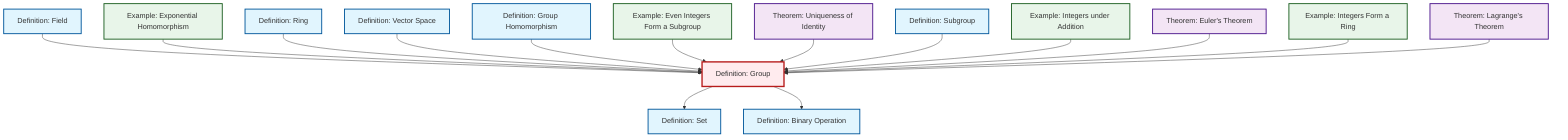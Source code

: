 graph TD
    classDef definition fill:#e1f5fe,stroke:#01579b,stroke-width:2px
    classDef theorem fill:#f3e5f5,stroke:#4a148c,stroke-width:2px
    classDef axiom fill:#fff3e0,stroke:#e65100,stroke-width:2px
    classDef example fill:#e8f5e9,stroke:#1b5e20,stroke-width:2px
    classDef current fill:#ffebee,stroke:#b71c1c,stroke-width:3px
    def-set["Definition: Set"]:::definition
    thm-unique-identity["Theorem: Uniqueness of Identity"]:::theorem
    ex-even-integers-subgroup["Example: Even Integers Form a Subgroup"]:::example
    thm-euler["Theorem: Euler's Theorem"]:::theorem
    def-field["Definition: Field"]:::definition
    thm-lagrange["Theorem: Lagrange's Theorem"]:::theorem
    def-binary-operation["Definition: Binary Operation"]:::definition
    def-homomorphism["Definition: Group Homomorphism"]:::definition
    def-subgroup["Definition: Subgroup"]:::definition
    ex-integers-ring["Example: Integers Form a Ring"]:::example
    def-vector-space["Definition: Vector Space"]:::definition
    def-group["Definition: Group"]:::definition
    ex-exponential-homomorphism["Example: Exponential Homomorphism"]:::example
    ex-integers-addition["Example: Integers under Addition"]:::example
    def-ring["Definition: Ring"]:::definition
    def-field --> def-group
    ex-exponential-homomorphism --> def-group
    def-ring --> def-group
    def-vector-space --> def-group
    def-homomorphism --> def-group
    def-group --> def-set
    ex-even-integers-subgroup --> def-group
    thm-unique-identity --> def-group
    def-subgroup --> def-group
    ex-integers-addition --> def-group
    thm-euler --> def-group
    ex-integers-ring --> def-group
    def-group --> def-binary-operation
    thm-lagrange --> def-group
    class def-group current